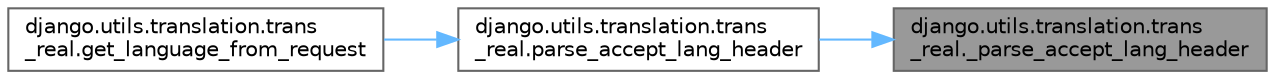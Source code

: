 digraph "django.utils.translation.trans_real._parse_accept_lang_header"
{
 // LATEX_PDF_SIZE
  bgcolor="transparent";
  edge [fontname=Helvetica,fontsize=10,labelfontname=Helvetica,labelfontsize=10];
  node [fontname=Helvetica,fontsize=10,shape=box,height=0.2,width=0.4];
  rankdir="RL";
  Node1 [id="Node000001",label="django.utils.translation.trans\l_real._parse_accept_lang_header",height=0.2,width=0.4,color="gray40", fillcolor="grey60", style="filled", fontcolor="black",tooltip=" "];
  Node1 -> Node2 [id="edge1_Node000001_Node000002",dir="back",color="steelblue1",style="solid",tooltip=" "];
  Node2 [id="Node000002",label="django.utils.translation.trans\l_real.parse_accept_lang_header",height=0.2,width=0.4,color="grey40", fillcolor="white", style="filled",URL="$namespacedjango_1_1utils_1_1translation_1_1trans__real.html#a874590b3904e23ca8f67fa60faff497c",tooltip=" "];
  Node2 -> Node3 [id="edge2_Node000002_Node000003",dir="back",color="steelblue1",style="solid",tooltip=" "];
  Node3 [id="Node000003",label="django.utils.translation.trans\l_real.get_language_from_request",height=0.2,width=0.4,color="grey40", fillcolor="white", style="filled",URL="$namespacedjango_1_1utils_1_1translation_1_1trans__real.html#a17c2e7c1926756b9be9358cd83194b4c",tooltip=" "];
}
